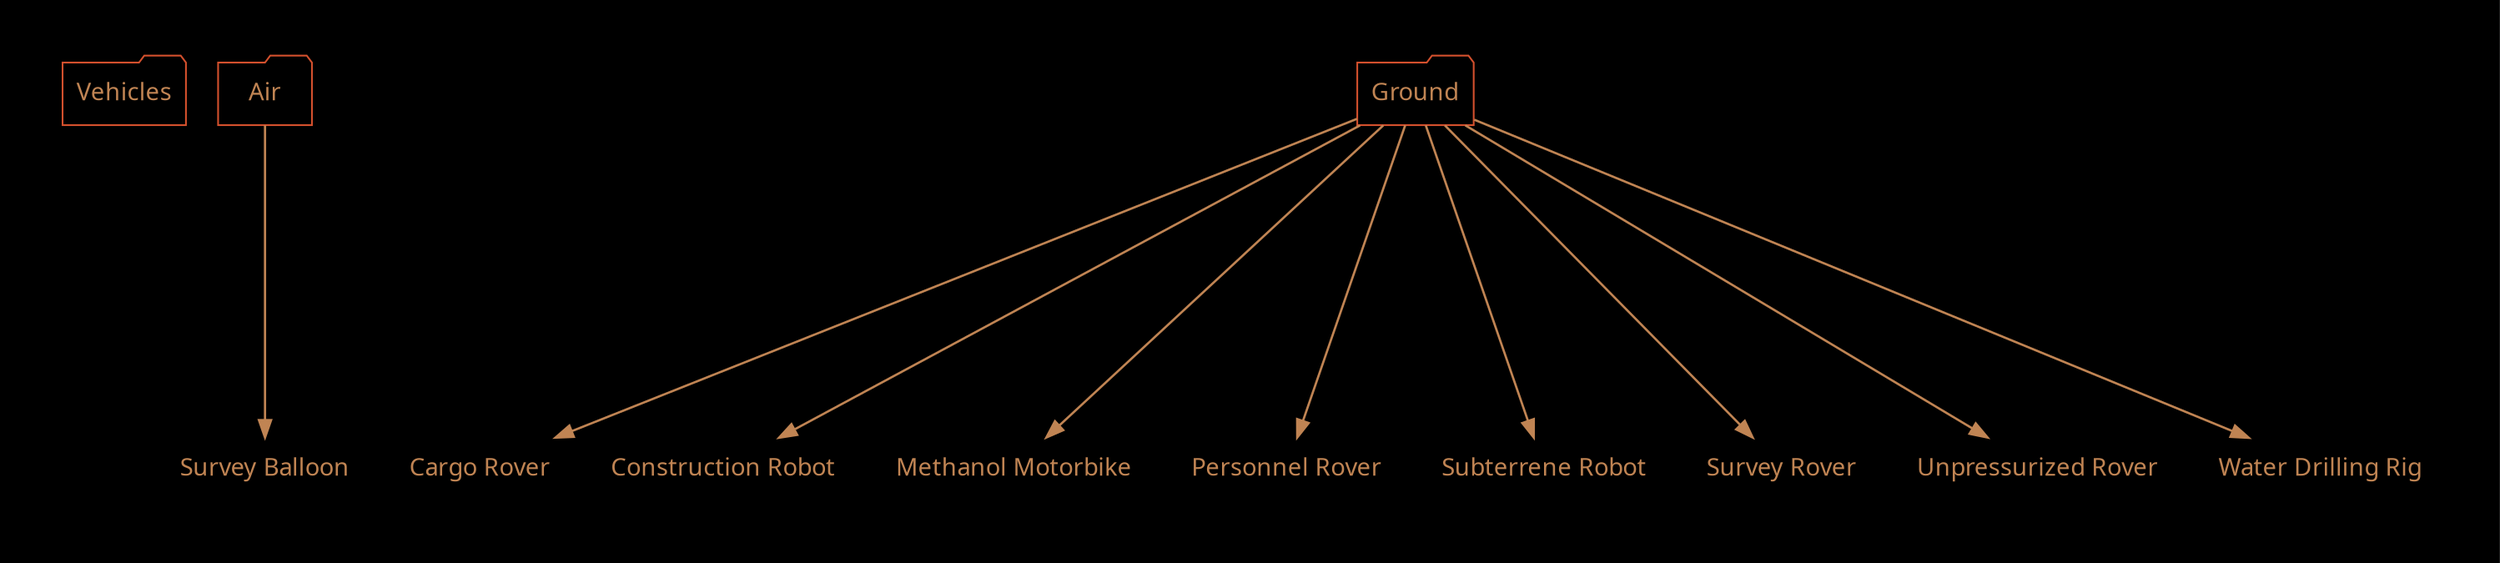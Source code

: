 /*
  This is part of the Avaneya Project Crew Handbook.
  Copyright (C) 2010, 2011, 2012
    Kshatra Corp.
  See the file License for copying conditions.
  
  To manually compile:
      $ sudo aptitude install graphviz
      $ twopi -Tpdf Units_User_Basic_Vehicles.twopi.gv -o Units_User_Basic_Vehicles.pdf
*/

digraph Units_User_Basic_Vehicles
{
    // Graph attributes...
	bgcolor="black";
	margin="0";
	ratio="auto";
    ranksep="2.5";
    pad="0.5,0.5";
    compound="true";
    overlap="vpsc";
    root="Vehicles";

	// Node attributes...
	node[color="#d3502dff"];
	node[fillcolor="gray10"];
    node[fontcolor="#c08453ff"];
    node[fontname="Ubuntu"];
    node[shape="none"]
	
	// Edge attributes...
	edge[color="#c08453ff"];
	edge[penwidth="1.3"];

    // Units...
    "Vehicles"[shape="folder"];
        "Air"[shape="folder"];
            "Air" -> "Survey Balloon";
        "Ground"[shape="folder"];
            "Ground" -> "Cargo Rover";
            "Ground" -> "Construction Robot";
            "Ground" -> "Methanol Motorbike";
            "Ground" -> "Personnel Rover";
            "Ground" -> "Subterrene Robot";
            "Ground" -> "Survey Rover";
            "Ground" -> "Unpressurized Rover";
            "Ground" -> "Water Drilling Rig";
}

